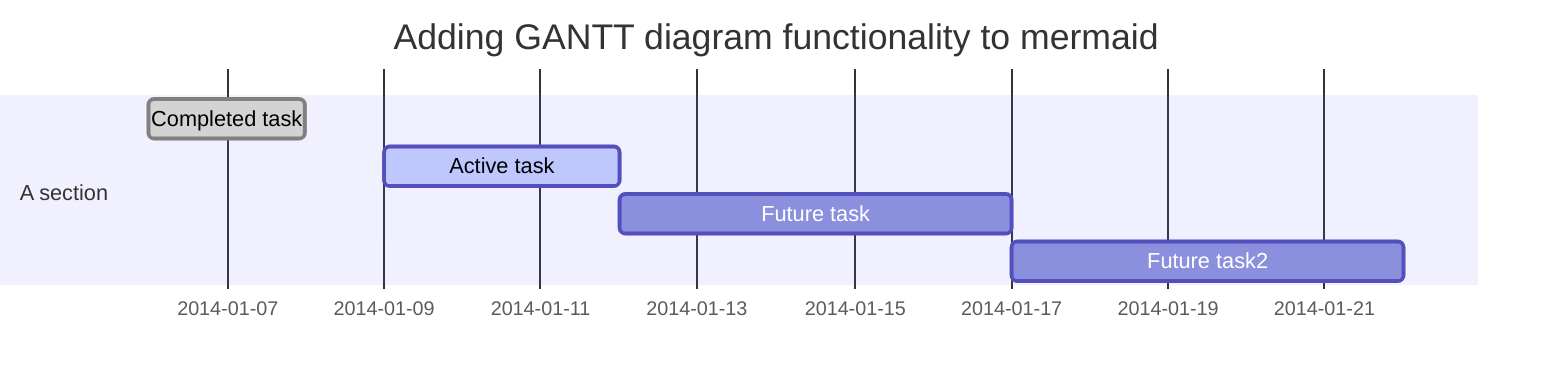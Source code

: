 gantt
dateFormat YYYY-MM-DD
title Adding GANTT diagram functionality to mermaid
section A section
Completed task :done, des1, 2014-01-06,2014-01-08
Active task :active, des2, 2014-01-09, 3d
Future task : des3, after des2, 5d
Future task2 : des4, after des3, 5d